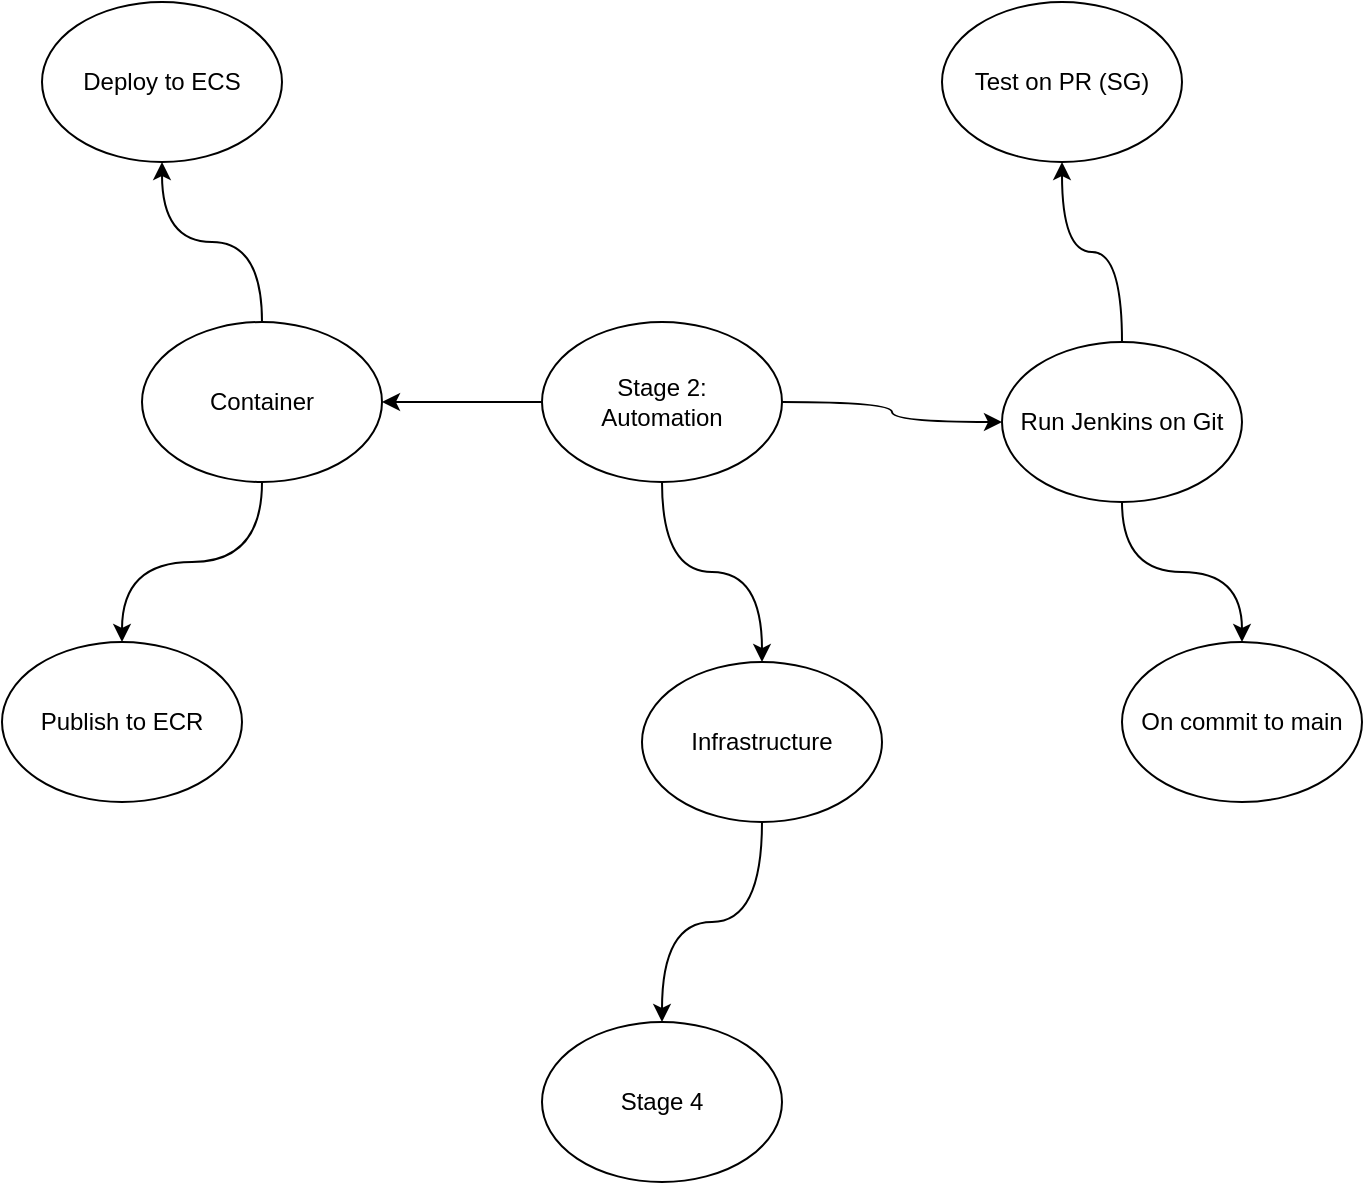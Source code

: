 <mxfile version="13.9.2" type="github">
  <diagram id="Qp6c4uOwtNMaz_Fcxizk" name="Page-1">
    <mxGraphModel dx="1426" dy="826" grid="1" gridSize="10" guides="1" tooltips="1" connect="1" arrows="1" fold="1" page="1" pageScale="1" pageWidth="827" pageHeight="1169" math="0" shadow="0">
      <root>
        <mxCell id="0" />
        <mxCell id="1" parent="0" />
        <mxCell id="AyS_KU7_ljDKhC2KKYOm-3" value="" style="edgeStyle=orthogonalEdgeStyle;orthogonalLoop=1;jettySize=auto;html=1;curved=1;" edge="1" parent="1" source="AyS_KU7_ljDKhC2KKYOm-1" target="AyS_KU7_ljDKhC2KKYOm-2">
          <mxGeometry relative="1" as="geometry" />
        </mxCell>
        <mxCell id="AyS_KU7_ljDKhC2KKYOm-9" value="" style="edgeStyle=orthogonalEdgeStyle;curved=1;orthogonalLoop=1;jettySize=auto;html=1;" edge="1" parent="1" source="AyS_KU7_ljDKhC2KKYOm-1" target="AyS_KU7_ljDKhC2KKYOm-8">
          <mxGeometry relative="1" as="geometry" />
        </mxCell>
        <mxCell id="AyS_KU7_ljDKhC2KKYOm-13" value="" style="edgeStyle=orthogonalEdgeStyle;curved=1;orthogonalLoop=1;jettySize=auto;html=1;" edge="1" parent="1" source="AyS_KU7_ljDKhC2KKYOm-1" target="AyS_KU7_ljDKhC2KKYOm-12">
          <mxGeometry relative="1" as="geometry" />
        </mxCell>
        <mxCell id="AyS_KU7_ljDKhC2KKYOm-1" value="Stage 2:&lt;br&gt;Automation" style="ellipse;whiteSpace=wrap;html=1;" vertex="1" parent="1">
          <mxGeometry x="360" y="360" width="120" height="80" as="geometry" />
        </mxCell>
        <mxCell id="AyS_KU7_ljDKhC2KKYOm-5" value="" style="edgeStyle=orthogonalEdgeStyle;orthogonalLoop=1;jettySize=auto;html=1;curved=1;" edge="1" parent="1" source="AyS_KU7_ljDKhC2KKYOm-2" target="AyS_KU7_ljDKhC2KKYOm-4">
          <mxGeometry relative="1" as="geometry" />
        </mxCell>
        <mxCell id="AyS_KU7_ljDKhC2KKYOm-7" value="" style="edgeStyle=orthogonalEdgeStyle;orthogonalLoop=1;jettySize=auto;html=1;curved=1;" edge="1" parent="1" source="AyS_KU7_ljDKhC2KKYOm-2" target="AyS_KU7_ljDKhC2KKYOm-6">
          <mxGeometry relative="1" as="geometry" />
        </mxCell>
        <mxCell id="AyS_KU7_ljDKhC2KKYOm-2" value="Run Jenkins on Git" style="ellipse;whiteSpace=wrap;html=1;" vertex="1" parent="1">
          <mxGeometry x="590" y="370" width="120" height="80" as="geometry" />
        </mxCell>
        <mxCell id="AyS_KU7_ljDKhC2KKYOm-4" value="On commit to main" style="ellipse;whiteSpace=wrap;html=1;" vertex="1" parent="1">
          <mxGeometry x="650" y="520" width="120" height="80" as="geometry" />
        </mxCell>
        <mxCell id="AyS_KU7_ljDKhC2KKYOm-6" value="Test on PR (SG)" style="ellipse;whiteSpace=wrap;html=1;" vertex="1" parent="1">
          <mxGeometry x="560" y="200" width="120" height="80" as="geometry" />
        </mxCell>
        <mxCell id="AyS_KU7_ljDKhC2KKYOm-11" value="" style="edgeStyle=orthogonalEdgeStyle;curved=1;orthogonalLoop=1;jettySize=auto;html=1;" edge="1" parent="1" source="AyS_KU7_ljDKhC2KKYOm-8" target="AyS_KU7_ljDKhC2KKYOm-10">
          <mxGeometry relative="1" as="geometry" />
        </mxCell>
        <mxCell id="AyS_KU7_ljDKhC2KKYOm-15" value="" style="edgeStyle=orthogonalEdgeStyle;curved=1;orthogonalLoop=1;jettySize=auto;html=1;" edge="1" parent="1" source="AyS_KU7_ljDKhC2KKYOm-8" target="AyS_KU7_ljDKhC2KKYOm-14">
          <mxGeometry relative="1" as="geometry" />
        </mxCell>
        <mxCell id="AyS_KU7_ljDKhC2KKYOm-8" value="Container" style="ellipse;whiteSpace=wrap;html=1;" vertex="1" parent="1">
          <mxGeometry x="160" y="360" width="120" height="80" as="geometry" />
        </mxCell>
        <mxCell id="AyS_KU7_ljDKhC2KKYOm-10" value="Publish to ECR" style="ellipse;whiteSpace=wrap;html=1;" vertex="1" parent="1">
          <mxGeometry x="90" y="520" width="120" height="80" as="geometry" />
        </mxCell>
        <mxCell id="AyS_KU7_ljDKhC2KKYOm-21" value="" style="edgeStyle=orthogonalEdgeStyle;curved=1;orthogonalLoop=1;jettySize=auto;html=1;" edge="1" parent="1" source="AyS_KU7_ljDKhC2KKYOm-12" target="AyS_KU7_ljDKhC2KKYOm-20">
          <mxGeometry relative="1" as="geometry" />
        </mxCell>
        <mxCell id="AyS_KU7_ljDKhC2KKYOm-12" value="Infrastructure" style="ellipse;whiteSpace=wrap;html=1;" vertex="1" parent="1">
          <mxGeometry x="410" y="530" width="120" height="80" as="geometry" />
        </mxCell>
        <mxCell id="AyS_KU7_ljDKhC2KKYOm-14" value="Deploy to ECS" style="ellipse;whiteSpace=wrap;html=1;" vertex="1" parent="1">
          <mxGeometry x="110" y="200" width="120" height="80" as="geometry" />
        </mxCell>
        <mxCell id="AyS_KU7_ljDKhC2KKYOm-20" value="Stage 4" style="ellipse;whiteSpace=wrap;html=1;" vertex="1" parent="1">
          <mxGeometry x="360" y="710" width="120" height="80" as="geometry" />
        </mxCell>
      </root>
    </mxGraphModel>
  </diagram>
</mxfile>
